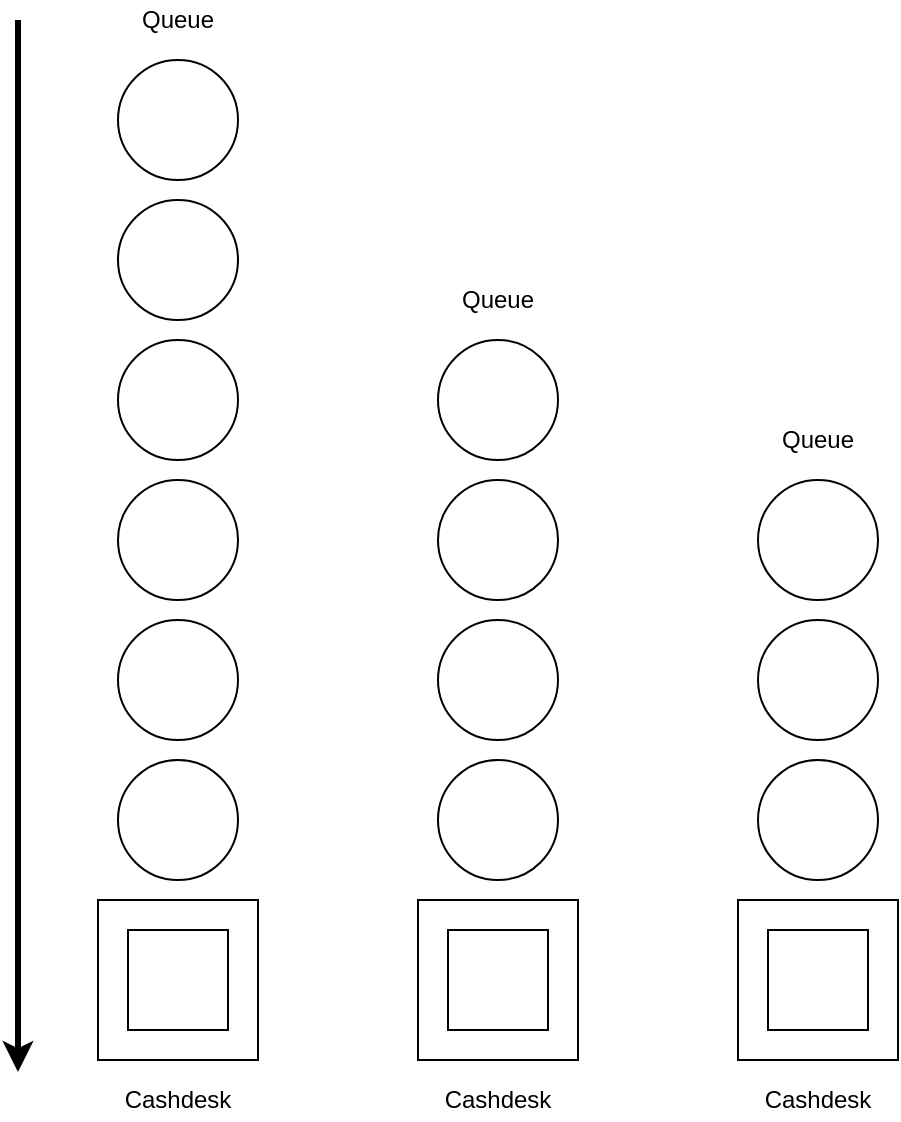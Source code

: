 <mxfile version="14.9.0" type="device"><diagram id="9AeDZ08fxTHQiWEsMua6" name="Page-1"><mxGraphModel dx="868" dy="1578" grid="1" gridSize="10" guides="1" tooltips="1" connect="1" arrows="1" fold="1" page="1" pageScale="1" pageWidth="850" pageHeight="1100" math="0" shadow="0"><root><mxCell id="0"/><mxCell id="1" parent="0"/><mxCell id="HqGVaUd52HFStWaZl3GF-1" value="" style="whiteSpace=wrap;html=1;aspect=fixed;" vertex="1" parent="1"><mxGeometry x="320" y="240" width="80" height="80" as="geometry"/></mxCell><mxCell id="HqGVaUd52HFStWaZl3GF-2" value="" style="whiteSpace=wrap;html=1;aspect=fixed;" vertex="1" parent="1"><mxGeometry x="335" y="255" width="50" height="50" as="geometry"/></mxCell><mxCell id="HqGVaUd52HFStWaZl3GF-3" value="" style="whiteSpace=wrap;html=1;aspect=fixed;" vertex="1" parent="1"><mxGeometry x="480" y="240" width="80" height="80" as="geometry"/></mxCell><mxCell id="HqGVaUd52HFStWaZl3GF-4" value="" style="whiteSpace=wrap;html=1;aspect=fixed;" vertex="1" parent="1"><mxGeometry x="495" y="255" width="50" height="50" as="geometry"/></mxCell><mxCell id="HqGVaUd52HFStWaZl3GF-5" value="" style="whiteSpace=wrap;html=1;aspect=fixed;" vertex="1" parent="1"><mxGeometry x="640" y="240" width="80" height="80" as="geometry"/></mxCell><mxCell id="HqGVaUd52HFStWaZl3GF-6" value="" style="whiteSpace=wrap;html=1;aspect=fixed;" vertex="1" parent="1"><mxGeometry x="655" y="255" width="50" height="50" as="geometry"/></mxCell><mxCell id="HqGVaUd52HFStWaZl3GF-7" value="" style="ellipse;whiteSpace=wrap;html=1;aspect=fixed;" vertex="1" parent="1"><mxGeometry x="330" y="170" width="60" height="60" as="geometry"/></mxCell><mxCell id="HqGVaUd52HFStWaZl3GF-8" value="" style="ellipse;whiteSpace=wrap;html=1;aspect=fixed;" vertex="1" parent="1"><mxGeometry x="330" y="100" width="60" height="60" as="geometry"/></mxCell><mxCell id="HqGVaUd52HFStWaZl3GF-9" value="" style="ellipse;whiteSpace=wrap;html=1;aspect=fixed;" vertex="1" parent="1"><mxGeometry x="330" y="30" width="60" height="60" as="geometry"/></mxCell><mxCell id="HqGVaUd52HFStWaZl3GF-10" value="" style="ellipse;whiteSpace=wrap;html=1;aspect=fixed;" vertex="1" parent="1"><mxGeometry x="330" y="-40" width="60" height="60" as="geometry"/></mxCell><mxCell id="HqGVaUd52HFStWaZl3GF-11" value="" style="ellipse;whiteSpace=wrap;html=1;aspect=fixed;" vertex="1" parent="1"><mxGeometry x="330" y="-110" width="60" height="60" as="geometry"/></mxCell><mxCell id="HqGVaUd52HFStWaZl3GF-12" value="" style="ellipse;whiteSpace=wrap;html=1;aspect=fixed;" vertex="1" parent="1"><mxGeometry x="330" y="-180" width="60" height="60" as="geometry"/></mxCell><mxCell id="HqGVaUd52HFStWaZl3GF-13" value="" style="ellipse;whiteSpace=wrap;html=1;aspect=fixed;" vertex="1" parent="1"><mxGeometry x="490" y="170" width="60" height="60" as="geometry"/></mxCell><mxCell id="HqGVaUd52HFStWaZl3GF-14" value="" style="ellipse;whiteSpace=wrap;html=1;aspect=fixed;" vertex="1" parent="1"><mxGeometry x="490" y="100" width="60" height="60" as="geometry"/></mxCell><mxCell id="HqGVaUd52HFStWaZl3GF-15" value="" style="ellipse;whiteSpace=wrap;html=1;aspect=fixed;" vertex="1" parent="1"><mxGeometry x="490" y="30" width="60" height="60" as="geometry"/></mxCell><mxCell id="HqGVaUd52HFStWaZl3GF-16" value="" style="ellipse;whiteSpace=wrap;html=1;aspect=fixed;" vertex="1" parent="1"><mxGeometry x="490" y="-40" width="60" height="60" as="geometry"/></mxCell><mxCell id="HqGVaUd52HFStWaZl3GF-17" value="" style="ellipse;whiteSpace=wrap;html=1;aspect=fixed;" vertex="1" parent="1"><mxGeometry x="650" y="170" width="60" height="60" as="geometry"/></mxCell><mxCell id="HqGVaUd52HFStWaZl3GF-18" value="" style="ellipse;whiteSpace=wrap;html=1;aspect=fixed;" vertex="1" parent="1"><mxGeometry x="650" y="100" width="60" height="60" as="geometry"/></mxCell><mxCell id="HqGVaUd52HFStWaZl3GF-19" value="" style="ellipse;whiteSpace=wrap;html=1;aspect=fixed;" vertex="1" parent="1"><mxGeometry x="650" y="30" width="60" height="60" as="geometry"/></mxCell><mxCell id="HqGVaUd52HFStWaZl3GF-21" value="" style="endArrow=classic;html=1;strokeWidth=3;" edge="1" parent="1"><mxGeometry width="50" height="50" relative="1" as="geometry"><mxPoint x="280" y="-200" as="sourcePoint"/><mxPoint x="280" y="326" as="targetPoint"/></mxGeometry></mxCell><mxCell id="HqGVaUd52HFStWaZl3GF-22" value="Cashdesk" style="text;html=1;strokeColor=none;fillColor=none;align=center;verticalAlign=middle;whiteSpace=wrap;rounded=0;" vertex="1" parent="1"><mxGeometry x="340" y="330" width="40" height="20" as="geometry"/></mxCell><mxCell id="HqGVaUd52HFStWaZl3GF-23" value="Cashdesk" style="text;html=1;strokeColor=none;fillColor=none;align=center;verticalAlign=middle;whiteSpace=wrap;rounded=0;" vertex="1" parent="1"><mxGeometry x="500" y="330" width="40" height="20" as="geometry"/></mxCell><mxCell id="HqGVaUd52HFStWaZl3GF-24" value="Cashdesk" style="text;html=1;strokeColor=none;fillColor=none;align=center;verticalAlign=middle;whiteSpace=wrap;rounded=0;" vertex="1" parent="1"><mxGeometry x="660" y="330" width="40" height="20" as="geometry"/></mxCell><mxCell id="HqGVaUd52HFStWaZl3GF-25" value="Queue" style="text;html=1;strokeColor=none;fillColor=none;align=center;verticalAlign=middle;whiteSpace=wrap;rounded=0;" vertex="1" parent="1"><mxGeometry x="500" y="-70" width="40" height="20" as="geometry"/></mxCell><mxCell id="HqGVaUd52HFStWaZl3GF-26" value="Queue" style="text;html=1;strokeColor=none;fillColor=none;align=center;verticalAlign=middle;whiteSpace=wrap;rounded=0;" vertex="1" parent="1"><mxGeometry x="660" width="40" height="20" as="geometry"/></mxCell><mxCell id="HqGVaUd52HFStWaZl3GF-27" value="Queue" style="text;html=1;strokeColor=none;fillColor=none;align=center;verticalAlign=middle;whiteSpace=wrap;rounded=0;" vertex="1" parent="1"><mxGeometry x="340" y="-210" width="40" height="20" as="geometry"/></mxCell></root></mxGraphModel></diagram></mxfile>